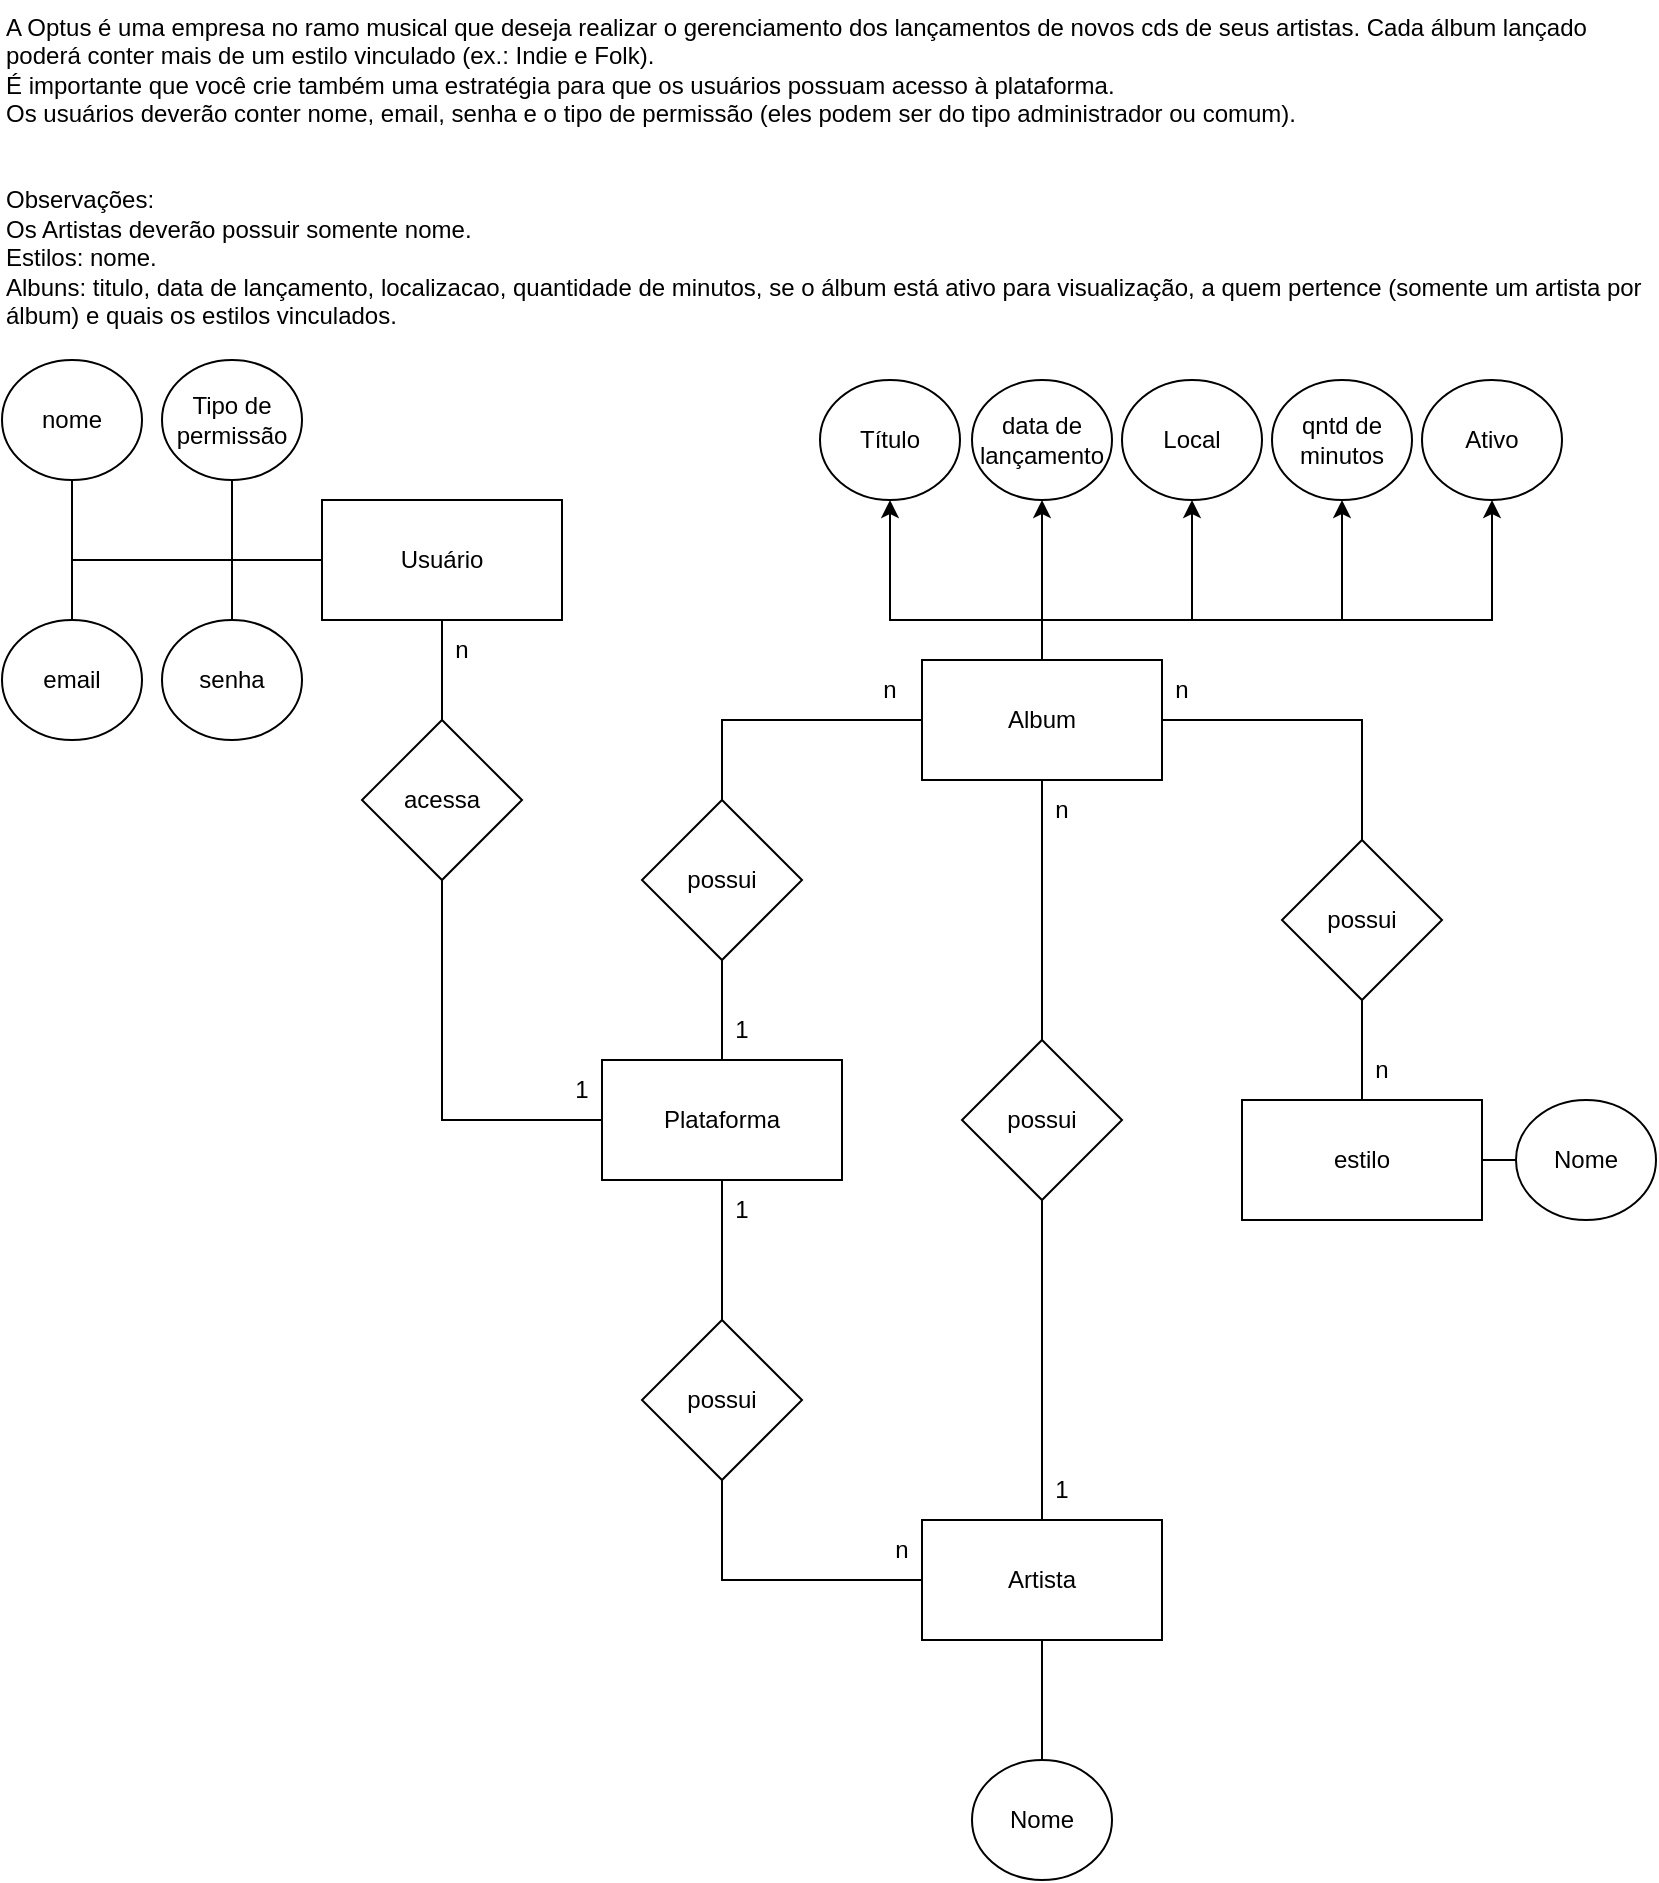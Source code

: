 <mxfile version="21.6.5" type="device">
  <diagram name="Página-1" id="w-aEpu6-yOGR2qNlsSIG">
    <mxGraphModel dx="2100" dy="1084" grid="1" gridSize="10" guides="1" tooltips="1" connect="1" arrows="1" fold="1" page="1" pageScale="1" pageWidth="827" pageHeight="1169" math="0" shadow="0">
      <root>
        <mxCell id="0" />
        <mxCell id="1" parent="0" />
        <mxCell id="s1kcraG_6ElA7Nsn9bs5-1" value="A Optus é uma empresa no ramo musical que deseja realizar o gerenciamento dos lançamentos de novos cds de seus artistas. Cada álbum lançado poderá conter mais de um estilo vinculado (ex.: Indie e Folk).&#xa;É importante que você crie também uma estratégia para que os usuários possuam acesso à plataforma.&#xa;Os usuários deverão conter nome, email, senha e o tipo de permissão (eles podem ser do tipo administrador ou comum).&#xa;&#xa;&#xa;Observações:&#xa;Os Artistas deverão possuir somente nome.&#xa;Estilos: nome.&#xa;Albuns: titulo, data de lançamento, localizacao, quantidade de minutos, se o álbum está ativo para visualização, a quem pertence (somente um artista por álbum) e quais os estilos vinculados." style="text;whiteSpace=wrap;" vertex="1" parent="1">
          <mxGeometry width="820" height="180" as="geometry" />
        </mxCell>
        <mxCell id="s1kcraG_6ElA7Nsn9bs5-7" style="edgeStyle=orthogonalEdgeStyle;rounded=0;orthogonalLoop=1;jettySize=auto;html=1;entryX=0.5;entryY=1;entryDx=0;entryDy=0;endArrow=none;endFill=0;" edge="1" parent="1" source="s1kcraG_6ElA7Nsn9bs5-2" target="s1kcraG_6ElA7Nsn9bs5-3">
          <mxGeometry relative="1" as="geometry" />
        </mxCell>
        <mxCell id="s1kcraG_6ElA7Nsn9bs5-8" style="edgeStyle=orthogonalEdgeStyle;rounded=0;orthogonalLoop=1;jettySize=auto;html=1;entryX=0.5;entryY=0;entryDx=0;entryDy=0;endArrow=none;endFill=0;" edge="1" parent="1" source="s1kcraG_6ElA7Nsn9bs5-2" target="s1kcraG_6ElA7Nsn9bs5-4">
          <mxGeometry relative="1" as="geometry" />
        </mxCell>
        <mxCell id="s1kcraG_6ElA7Nsn9bs5-9" style="edgeStyle=orthogonalEdgeStyle;rounded=0;orthogonalLoop=1;jettySize=auto;html=1;entryX=0.5;entryY=1;entryDx=0;entryDy=0;endArrow=none;endFill=0;" edge="1" parent="1" source="s1kcraG_6ElA7Nsn9bs5-2" target="s1kcraG_6ElA7Nsn9bs5-6">
          <mxGeometry relative="1" as="geometry" />
        </mxCell>
        <mxCell id="s1kcraG_6ElA7Nsn9bs5-10" style="edgeStyle=orthogonalEdgeStyle;rounded=0;orthogonalLoop=1;jettySize=auto;html=1;entryX=0.5;entryY=0;entryDx=0;entryDy=0;endArrow=none;endFill=0;" edge="1" parent="1" source="s1kcraG_6ElA7Nsn9bs5-2" target="s1kcraG_6ElA7Nsn9bs5-5">
          <mxGeometry relative="1" as="geometry" />
        </mxCell>
        <mxCell id="s1kcraG_6ElA7Nsn9bs5-14" style="edgeStyle=orthogonalEdgeStyle;rounded=0;orthogonalLoop=1;jettySize=auto;html=1;entryX=0.5;entryY=0;entryDx=0;entryDy=0;endArrow=none;endFill=0;" edge="1" parent="1" source="s1kcraG_6ElA7Nsn9bs5-2" target="s1kcraG_6ElA7Nsn9bs5-13">
          <mxGeometry relative="1" as="geometry" />
        </mxCell>
        <mxCell id="s1kcraG_6ElA7Nsn9bs5-2" value="Usuário" style="rounded=0;whiteSpace=wrap;html=1;" vertex="1" parent="1">
          <mxGeometry x="160" y="250" width="120" height="60" as="geometry" />
        </mxCell>
        <mxCell id="s1kcraG_6ElA7Nsn9bs5-3" value="nome" style="ellipse;whiteSpace=wrap;html=1;" vertex="1" parent="1">
          <mxGeometry y="180" width="70" height="60" as="geometry" />
        </mxCell>
        <mxCell id="s1kcraG_6ElA7Nsn9bs5-4" value="email" style="ellipse;whiteSpace=wrap;html=1;" vertex="1" parent="1">
          <mxGeometry y="310" width="70" height="60" as="geometry" />
        </mxCell>
        <mxCell id="s1kcraG_6ElA7Nsn9bs5-5" value="senha" style="ellipse;whiteSpace=wrap;html=1;" vertex="1" parent="1">
          <mxGeometry x="80" y="310" width="70" height="60" as="geometry" />
        </mxCell>
        <mxCell id="s1kcraG_6ElA7Nsn9bs5-6" value="Tipo de permissão" style="ellipse;whiteSpace=wrap;html=1;" vertex="1" parent="1">
          <mxGeometry x="80" y="180" width="70" height="60" as="geometry" />
        </mxCell>
        <mxCell id="s1kcraG_6ElA7Nsn9bs5-22" style="edgeStyle=orthogonalEdgeStyle;rounded=0;orthogonalLoop=1;jettySize=auto;html=1;entryX=0.5;entryY=1;entryDx=0;entryDy=0;endArrow=none;endFill=0;" edge="1" parent="1" source="s1kcraG_6ElA7Nsn9bs5-11" target="s1kcraG_6ElA7Nsn9bs5-19">
          <mxGeometry relative="1" as="geometry" />
        </mxCell>
        <mxCell id="s1kcraG_6ElA7Nsn9bs5-23" style="edgeStyle=orthogonalEdgeStyle;rounded=0;orthogonalLoop=1;jettySize=auto;html=1;entryX=0.5;entryY=0;entryDx=0;entryDy=0;endArrow=none;endFill=0;" edge="1" parent="1" source="s1kcraG_6ElA7Nsn9bs5-11" target="s1kcraG_6ElA7Nsn9bs5-20">
          <mxGeometry relative="1" as="geometry" />
        </mxCell>
        <mxCell id="s1kcraG_6ElA7Nsn9bs5-11" value="Plataforma" style="rounded=0;whiteSpace=wrap;html=1;" vertex="1" parent="1">
          <mxGeometry x="300" y="530" width="120" height="60" as="geometry" />
        </mxCell>
        <mxCell id="s1kcraG_6ElA7Nsn9bs5-15" style="edgeStyle=orthogonalEdgeStyle;rounded=0;orthogonalLoop=1;jettySize=auto;html=1;entryX=0;entryY=0.5;entryDx=0;entryDy=0;endArrow=none;endFill=0;" edge="1" parent="1" source="s1kcraG_6ElA7Nsn9bs5-13" target="s1kcraG_6ElA7Nsn9bs5-11">
          <mxGeometry relative="1" as="geometry">
            <Array as="points">
              <mxPoint x="220" y="560" />
            </Array>
          </mxGeometry>
        </mxCell>
        <mxCell id="s1kcraG_6ElA7Nsn9bs5-13" value="acessa" style="rhombus;whiteSpace=wrap;html=1;" vertex="1" parent="1">
          <mxGeometry x="180" y="360" width="80" height="80" as="geometry" />
        </mxCell>
        <mxCell id="s1kcraG_6ElA7Nsn9bs5-16" value="n" style="text;html=1;strokeColor=none;fillColor=none;align=center;verticalAlign=middle;whiteSpace=wrap;rounded=0;" vertex="1" parent="1">
          <mxGeometry x="200" y="310" width="60" height="30" as="geometry" />
        </mxCell>
        <mxCell id="s1kcraG_6ElA7Nsn9bs5-17" value="1" style="text;html=1;strokeColor=none;fillColor=none;align=center;verticalAlign=middle;whiteSpace=wrap;rounded=0;" vertex="1" parent="1">
          <mxGeometry x="260" y="530" width="60" height="30" as="geometry" />
        </mxCell>
        <mxCell id="s1kcraG_6ElA7Nsn9bs5-28" style="edgeStyle=orthogonalEdgeStyle;rounded=0;orthogonalLoop=1;jettySize=auto;html=1;entryX=0.5;entryY=0;entryDx=0;entryDy=0;endArrow=none;endFill=0;" edge="1" parent="1" source="s1kcraG_6ElA7Nsn9bs5-18" target="s1kcraG_6ElA7Nsn9bs5-27">
          <mxGeometry relative="1" as="geometry">
            <Array as="points">
              <mxPoint x="680" y="360" />
            </Array>
          </mxGeometry>
        </mxCell>
        <mxCell id="s1kcraG_6ElA7Nsn9bs5-36" style="edgeStyle=orthogonalEdgeStyle;rounded=0;orthogonalLoop=1;jettySize=auto;html=1;endArrow=none;endFill=0;" edge="1" parent="1" source="s1kcraG_6ElA7Nsn9bs5-18" target="s1kcraG_6ElA7Nsn9bs5-35">
          <mxGeometry relative="1" as="geometry" />
        </mxCell>
        <mxCell id="s1kcraG_6ElA7Nsn9bs5-55" style="edgeStyle=orthogonalEdgeStyle;rounded=0;orthogonalLoop=1;jettySize=auto;html=1;entryX=0.5;entryY=1;entryDx=0;entryDy=0;" edge="1" parent="1" source="s1kcraG_6ElA7Nsn9bs5-18" target="s1kcraG_6ElA7Nsn9bs5-50">
          <mxGeometry relative="1" as="geometry">
            <Array as="points">
              <mxPoint x="520" y="310" />
              <mxPoint x="444" y="310" />
            </Array>
          </mxGeometry>
        </mxCell>
        <mxCell id="s1kcraG_6ElA7Nsn9bs5-56" style="edgeStyle=orthogonalEdgeStyle;rounded=0;orthogonalLoop=1;jettySize=auto;html=1;entryX=0.5;entryY=1;entryDx=0;entryDy=0;" edge="1" parent="1" source="s1kcraG_6ElA7Nsn9bs5-18" target="s1kcraG_6ElA7Nsn9bs5-51">
          <mxGeometry relative="1" as="geometry" />
        </mxCell>
        <mxCell id="s1kcraG_6ElA7Nsn9bs5-57" style="edgeStyle=orthogonalEdgeStyle;rounded=0;orthogonalLoop=1;jettySize=auto;html=1;entryX=0.5;entryY=1;entryDx=0;entryDy=0;" edge="1" parent="1" source="s1kcraG_6ElA7Nsn9bs5-18" target="s1kcraG_6ElA7Nsn9bs5-52">
          <mxGeometry relative="1" as="geometry">
            <Array as="points">
              <mxPoint x="520" y="310" />
              <mxPoint x="595" y="310" />
            </Array>
          </mxGeometry>
        </mxCell>
        <mxCell id="s1kcraG_6ElA7Nsn9bs5-58" style="edgeStyle=orthogonalEdgeStyle;rounded=0;orthogonalLoop=1;jettySize=auto;html=1;entryX=0.5;entryY=1;entryDx=0;entryDy=0;" edge="1" parent="1" source="s1kcraG_6ElA7Nsn9bs5-18" target="s1kcraG_6ElA7Nsn9bs5-53">
          <mxGeometry relative="1" as="geometry">
            <Array as="points">
              <mxPoint x="520" y="310" />
              <mxPoint x="670" y="310" />
            </Array>
          </mxGeometry>
        </mxCell>
        <mxCell id="s1kcraG_6ElA7Nsn9bs5-59" style="edgeStyle=orthogonalEdgeStyle;rounded=0;orthogonalLoop=1;jettySize=auto;html=1;entryX=0.5;entryY=1;entryDx=0;entryDy=0;" edge="1" parent="1" source="s1kcraG_6ElA7Nsn9bs5-18" target="s1kcraG_6ElA7Nsn9bs5-54">
          <mxGeometry relative="1" as="geometry">
            <Array as="points">
              <mxPoint x="520" y="310" />
              <mxPoint x="745" y="310" />
            </Array>
          </mxGeometry>
        </mxCell>
        <mxCell id="s1kcraG_6ElA7Nsn9bs5-18" value="Album" style="rounded=0;whiteSpace=wrap;html=1;" vertex="1" parent="1">
          <mxGeometry x="460" y="330" width="120" height="60" as="geometry" />
        </mxCell>
        <mxCell id="s1kcraG_6ElA7Nsn9bs5-24" style="edgeStyle=orthogonalEdgeStyle;rounded=0;orthogonalLoop=1;jettySize=auto;html=1;entryX=0;entryY=0.5;entryDx=0;entryDy=0;endArrow=none;endFill=0;" edge="1" parent="1" source="s1kcraG_6ElA7Nsn9bs5-19" target="s1kcraG_6ElA7Nsn9bs5-18">
          <mxGeometry relative="1" as="geometry">
            <Array as="points">
              <mxPoint x="360" y="360" />
            </Array>
          </mxGeometry>
        </mxCell>
        <mxCell id="s1kcraG_6ElA7Nsn9bs5-19" value="possui" style="rhombus;whiteSpace=wrap;html=1;" vertex="1" parent="1">
          <mxGeometry x="320" y="400" width="80" height="80" as="geometry" />
        </mxCell>
        <mxCell id="s1kcraG_6ElA7Nsn9bs5-25" style="edgeStyle=orthogonalEdgeStyle;rounded=0;orthogonalLoop=1;jettySize=auto;html=1;entryX=0;entryY=0.5;entryDx=0;entryDy=0;endArrow=none;endFill=0;" edge="1" parent="1" source="s1kcraG_6ElA7Nsn9bs5-20" target="s1kcraG_6ElA7Nsn9bs5-21">
          <mxGeometry relative="1" as="geometry">
            <Array as="points">
              <mxPoint x="360" y="790" />
            </Array>
          </mxGeometry>
        </mxCell>
        <mxCell id="s1kcraG_6ElA7Nsn9bs5-20" value="possui" style="rhombus;whiteSpace=wrap;html=1;" vertex="1" parent="1">
          <mxGeometry x="320" y="660" width="80" height="80" as="geometry" />
        </mxCell>
        <mxCell id="s1kcraG_6ElA7Nsn9bs5-21" value="Artista" style="rounded=0;whiteSpace=wrap;html=1;" vertex="1" parent="1">
          <mxGeometry x="460" y="760" width="120" height="60" as="geometry" />
        </mxCell>
        <mxCell id="s1kcraG_6ElA7Nsn9bs5-34" style="edgeStyle=orthogonalEdgeStyle;rounded=0;orthogonalLoop=1;jettySize=auto;html=1;entryX=0;entryY=0.5;entryDx=0;entryDy=0;endArrow=none;endFill=0;" edge="1" parent="1" source="s1kcraG_6ElA7Nsn9bs5-26" target="s1kcraG_6ElA7Nsn9bs5-33">
          <mxGeometry relative="1" as="geometry" />
        </mxCell>
        <mxCell id="s1kcraG_6ElA7Nsn9bs5-26" value="estilo" style="rounded=0;whiteSpace=wrap;html=1;" vertex="1" parent="1">
          <mxGeometry x="620" y="550" width="120" height="60" as="geometry" />
        </mxCell>
        <mxCell id="s1kcraG_6ElA7Nsn9bs5-29" style="edgeStyle=orthogonalEdgeStyle;rounded=0;orthogonalLoop=1;jettySize=auto;html=1;entryX=0.5;entryY=0;entryDx=0;entryDy=0;endArrow=none;endFill=0;" edge="1" parent="1" source="s1kcraG_6ElA7Nsn9bs5-27" target="s1kcraG_6ElA7Nsn9bs5-26">
          <mxGeometry relative="1" as="geometry" />
        </mxCell>
        <mxCell id="s1kcraG_6ElA7Nsn9bs5-27" value="possui" style="rhombus;whiteSpace=wrap;html=1;" vertex="1" parent="1">
          <mxGeometry x="640" y="420" width="80" height="80" as="geometry" />
        </mxCell>
        <mxCell id="s1kcraG_6ElA7Nsn9bs5-33" value="Nome" style="ellipse;whiteSpace=wrap;html=1;" vertex="1" parent="1">
          <mxGeometry x="757" y="550" width="70" height="60" as="geometry" />
        </mxCell>
        <mxCell id="s1kcraG_6ElA7Nsn9bs5-37" style="edgeStyle=orthogonalEdgeStyle;rounded=0;orthogonalLoop=1;jettySize=auto;html=1;entryX=0.5;entryY=0;entryDx=0;entryDy=0;endArrow=none;endFill=0;" edge="1" parent="1" source="s1kcraG_6ElA7Nsn9bs5-35" target="s1kcraG_6ElA7Nsn9bs5-21">
          <mxGeometry relative="1" as="geometry" />
        </mxCell>
        <mxCell id="s1kcraG_6ElA7Nsn9bs5-35" value="possui" style="rhombus;whiteSpace=wrap;html=1;" vertex="1" parent="1">
          <mxGeometry x="480" y="520" width="80" height="80" as="geometry" />
        </mxCell>
        <mxCell id="s1kcraG_6ElA7Nsn9bs5-38" value="1" style="text;html=1;strokeColor=none;fillColor=none;align=center;verticalAlign=middle;whiteSpace=wrap;rounded=0;" vertex="1" parent="1">
          <mxGeometry x="340" y="590" width="60" height="30" as="geometry" />
        </mxCell>
        <mxCell id="s1kcraG_6ElA7Nsn9bs5-39" value="n" style="text;html=1;strokeColor=none;fillColor=none;align=center;verticalAlign=middle;whiteSpace=wrap;rounded=0;" vertex="1" parent="1">
          <mxGeometry x="420" y="760" width="60" height="30" as="geometry" />
        </mxCell>
        <mxCell id="s1kcraG_6ElA7Nsn9bs5-42" value="n" style="text;html=1;strokeColor=none;fillColor=none;align=center;verticalAlign=middle;whiteSpace=wrap;rounded=0;" vertex="1" parent="1">
          <mxGeometry x="500" y="390" width="60" height="30" as="geometry" />
        </mxCell>
        <mxCell id="s1kcraG_6ElA7Nsn9bs5-43" value="1" style="text;html=1;strokeColor=none;fillColor=none;align=center;verticalAlign=middle;whiteSpace=wrap;rounded=0;" vertex="1" parent="1">
          <mxGeometry x="500" y="730" width="60" height="30" as="geometry" />
        </mxCell>
        <mxCell id="s1kcraG_6ElA7Nsn9bs5-44" value="1" style="text;html=1;strokeColor=none;fillColor=none;align=center;verticalAlign=middle;whiteSpace=wrap;rounded=0;" vertex="1" parent="1">
          <mxGeometry x="340" y="500" width="60" height="30" as="geometry" />
        </mxCell>
        <mxCell id="s1kcraG_6ElA7Nsn9bs5-45" value="n" style="text;html=1;strokeColor=none;fillColor=none;align=center;verticalAlign=middle;whiteSpace=wrap;rounded=0;" vertex="1" parent="1">
          <mxGeometry x="414" y="330" width="60" height="30" as="geometry" />
        </mxCell>
        <mxCell id="s1kcraG_6ElA7Nsn9bs5-46" value="n" style="text;html=1;strokeColor=none;fillColor=none;align=center;verticalAlign=middle;whiteSpace=wrap;rounded=0;" vertex="1" parent="1">
          <mxGeometry x="560" y="330" width="60" height="30" as="geometry" />
        </mxCell>
        <mxCell id="s1kcraG_6ElA7Nsn9bs5-47" value="n" style="text;html=1;strokeColor=none;fillColor=none;align=center;verticalAlign=middle;whiteSpace=wrap;rounded=0;" vertex="1" parent="1">
          <mxGeometry x="660" y="520" width="60" height="30" as="geometry" />
        </mxCell>
        <mxCell id="s1kcraG_6ElA7Nsn9bs5-49" style="edgeStyle=orthogonalEdgeStyle;rounded=0;orthogonalLoop=1;jettySize=auto;html=1;entryX=0.5;entryY=1;entryDx=0;entryDy=0;endArrow=none;endFill=0;" edge="1" parent="1" source="s1kcraG_6ElA7Nsn9bs5-48" target="s1kcraG_6ElA7Nsn9bs5-21">
          <mxGeometry relative="1" as="geometry" />
        </mxCell>
        <mxCell id="s1kcraG_6ElA7Nsn9bs5-48" value="Nome" style="ellipse;whiteSpace=wrap;html=1;" vertex="1" parent="1">
          <mxGeometry x="485" y="880" width="70" height="60" as="geometry" />
        </mxCell>
        <mxCell id="s1kcraG_6ElA7Nsn9bs5-50" value="Título" style="ellipse;whiteSpace=wrap;html=1;" vertex="1" parent="1">
          <mxGeometry x="409" y="190" width="70" height="60" as="geometry" />
        </mxCell>
        <mxCell id="s1kcraG_6ElA7Nsn9bs5-51" value="data de lançamento" style="ellipse;whiteSpace=wrap;html=1;" vertex="1" parent="1">
          <mxGeometry x="485" y="190" width="70" height="60" as="geometry" />
        </mxCell>
        <mxCell id="s1kcraG_6ElA7Nsn9bs5-52" value="Local" style="ellipse;whiteSpace=wrap;html=1;" vertex="1" parent="1">
          <mxGeometry x="560" y="190" width="70" height="60" as="geometry" />
        </mxCell>
        <mxCell id="s1kcraG_6ElA7Nsn9bs5-53" value="qntd de minutos" style="ellipse;whiteSpace=wrap;html=1;" vertex="1" parent="1">
          <mxGeometry x="635" y="190" width="70" height="60" as="geometry" />
        </mxCell>
        <mxCell id="s1kcraG_6ElA7Nsn9bs5-54" value="Ativo" style="ellipse;whiteSpace=wrap;html=1;" vertex="1" parent="1">
          <mxGeometry x="710" y="190" width="70" height="60" as="geometry" />
        </mxCell>
      </root>
    </mxGraphModel>
  </diagram>
</mxfile>
